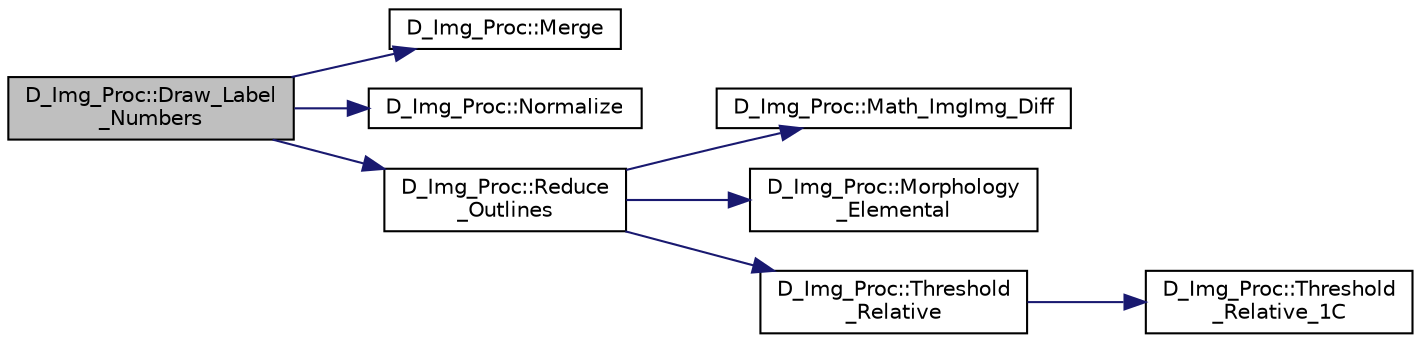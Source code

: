 digraph "D_Img_Proc::Draw_Label_Numbers"
{
 // LATEX_PDF_SIZE
  edge [fontname="Helvetica",fontsize="10",labelfontname="Helvetica",labelfontsize="10"];
  node [fontname="Helvetica",fontsize="10",shape=record];
  rankdir="LR";
  Node1 [label="D_Img_Proc::Draw_Label\l_Numbers",height=0.2,width=0.4,color="black", fillcolor="grey75", style="filled", fontcolor="black",tooltip=" "];
  Node1 -> Node2 [color="midnightblue",fontsize="10",style="solid",fontname="Helvetica"];
  Node2 [label="D_Img_Proc::Merge",height=0.2,width=0.4,color="black", fillcolor="white", style="filled",URL="$class_d___img___proc.html#a4428edcff98c5f736292f9bd86691e32",tooltip=" "];
  Node1 -> Node3 [color="midnightblue",fontsize="10",style="solid",fontname="Helvetica"];
  Node3 [label="D_Img_Proc::Normalize",height=0.2,width=0.4,color="black", fillcolor="white", style="filled",URL="$class_d___img___proc.html#ad463a30742d0be5144327f1cb4508a57",tooltip=" "];
  Node1 -> Node4 [color="midnightblue",fontsize="10",style="solid",fontname="Helvetica"];
  Node4 [label="D_Img_Proc::Reduce\l_Outlines",height=0.2,width=0.4,color="black", fillcolor="white", style="filled",URL="$class_d___img___proc.html#a805023a617f6e7194aa92707cba1da38",tooltip=" "];
  Node4 -> Node5 [color="midnightblue",fontsize="10",style="solid",fontname="Helvetica"];
  Node5 [label="D_Img_Proc::Math_ImgImg_Diff",height=0.2,width=0.4,color="black", fillcolor="white", style="filled",URL="$class_d___img___proc.html#a8cec240aafb98fc67d6d1d2ca15a1b35",tooltip=" "];
  Node4 -> Node6 [color="midnightblue",fontsize="10",style="solid",fontname="Helvetica"];
  Node6 [label="D_Img_Proc::Morphology\l_Elemental",height=0.2,width=0.4,color="black", fillcolor="white", style="filled",URL="$class_d___img___proc.html#a4210f59c80b73b231d9212964a765e54",tooltip=" "];
  Node4 -> Node7 [color="midnightblue",fontsize="10",style="solid",fontname="Helvetica"];
  Node7 [label="D_Img_Proc::Threshold\l_Relative",height=0.2,width=0.4,color="black", fillcolor="white", style="filled",URL="$class_d___img___proc.html#ade0b97046bbfed1c2845187ddcaa3170",tooltip=" "];
  Node7 -> Node8 [color="midnightblue",fontsize="10",style="solid",fontname="Helvetica"];
  Node8 [label="D_Img_Proc::Threshold\l_Relative_1C",height=0.2,width=0.4,color="black", fillcolor="white", style="filled",URL="$class_d___img___proc.html#aff15ef3cbf283127b155144cb4723ec3",tooltip=" "];
}
